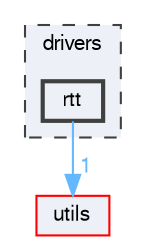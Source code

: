 digraph "rtt"
{
 // LATEX_PDF_SIZE
  bgcolor="transparent";
  edge [fontname=FreeSans,fontsize=10,labelfontname=FreeSans,labelfontsize=10];
  node [fontname=FreeSans,fontsize=10,shape=box,height=0.2,width=0.4];
  compound=true
  subgraph clusterdir_23452eaafd74a0dfcbccff24142d67ec {
    graph [ bgcolor="#edf0f7", pencolor="grey25", label="drivers", fontname=FreeSans,fontsize=10 style="filled,dashed", URL="dir_23452eaafd74a0dfcbccff24142d67ec.html",tooltip=""]
  dir_299c5676f3c31f2b8f5d1c95aa620153 [label="rtt", fillcolor="#edf0f7", color="grey25", style="filled,bold", URL="dir_299c5676f3c31f2b8f5d1c95aa620153.html",tooltip=""];
  }
  dir_7dbb3f8d9b3c7f1bbfe241818c433d10 [label="utils", fillcolor="#edf0f7", color="red", style="filled", URL="dir_7dbb3f8d9b3c7f1bbfe241818c433d10.html",tooltip=""];
  dir_299c5676f3c31f2b8f5d1c95aa620153->dir_7dbb3f8d9b3c7f1bbfe241818c433d10 [headlabel="1", labeldistance=1.5 headhref="dir_000038_000068.html" color="steelblue1" fontcolor="steelblue1"];
}
